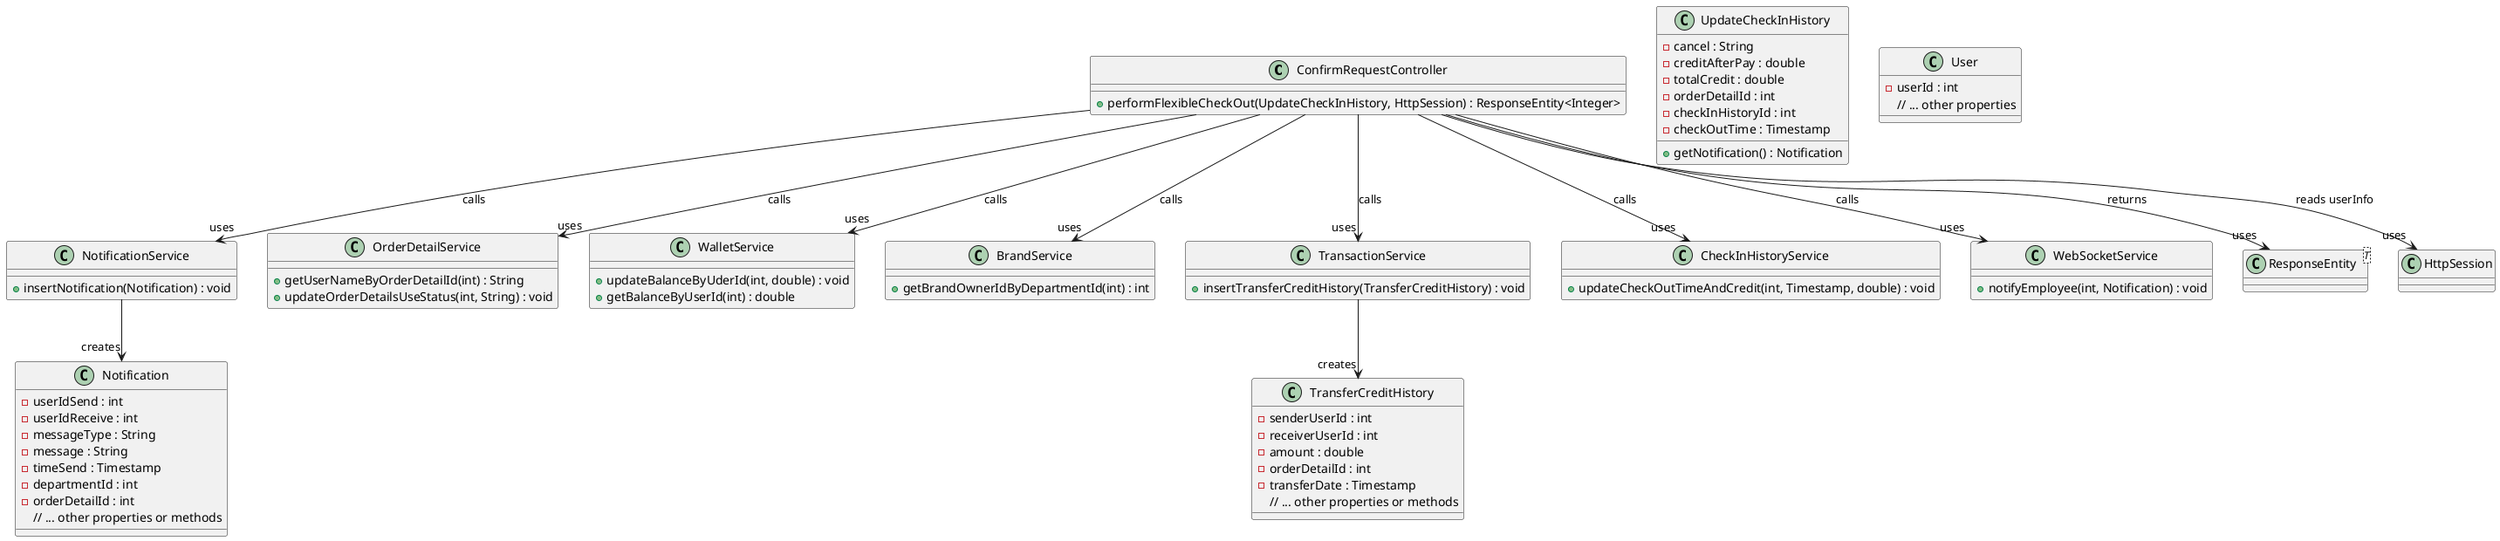 @startuml

class ConfirmRequestController {
    + performFlexibleCheckOut(UpdateCheckInHistory, HttpSession) : ResponseEntity<Integer>
}

class UpdateCheckInHistory {
    - cancel : String
    - creditAfterPay : double
    - totalCredit : double
    - orderDetailId : int
    - checkInHistoryId : int
    - checkOutTime : Timestamp
    + getNotification() : Notification
}

class User {
    - userId : int
    // ... other properties
}

class Notification {
    - userIdSend : int
    - userIdReceive : int
    - messageType : String
    - message : String
    - timeSend : Timestamp
    - departmentId : int
    - orderDetailId : int
    // ... other properties or methods
}

class NotificationService {
    + insertNotification(Notification) : void
}

class OrderDetailService {
    + getUserNameByOrderDetailId(int) : String
    + updateOrderDetailsUseStatus(int, String) : void
}

class WalletService {
    + updateBalanceByUderId(int, double) : void
    + getBalanceByUserId(int) : double
}

class BrandService {
    + getBrandOwnerIdByDepartmentId(int) : int
}

class TransactionService {
    + insertTransferCreditHistory(TransferCreditHistory) : void
}

class CheckInHistoryService {
    + updateCheckOutTimeAndCredit(int, Timestamp, double) : void
}

class WebSocketService {
    + notifyEmployee(int, Notification) : void
}

class ResponseEntity<T> {
}

class HttpSession {
}

class TransferCreditHistory {
    - senderUserId : int
    - receiverUserId : int
    - amount : double
    - orderDetailId : int
    - transferDate : Timestamp
    // ... other properties or methods
}

ConfirmRequestController --> "uses" ResponseEntity : returns
ConfirmRequestController --> "uses" NotificationService : calls
ConfirmRequestController --> "uses" OrderDetailService : calls
ConfirmRequestController --> "uses" WalletService : calls
ConfirmRequestController --> "uses" BrandService : calls
ConfirmRequestController --> "uses" TransactionService : calls
ConfirmRequestController --> "uses" CheckInHistoryService : calls
ConfirmRequestController --> "uses" WebSocketService : calls
ConfirmRequestController --> "uses" HttpSession : reads userInfo

NotificationService --> "creates" Notification
TransactionService --> "creates" TransferCreditHistory

@enduml